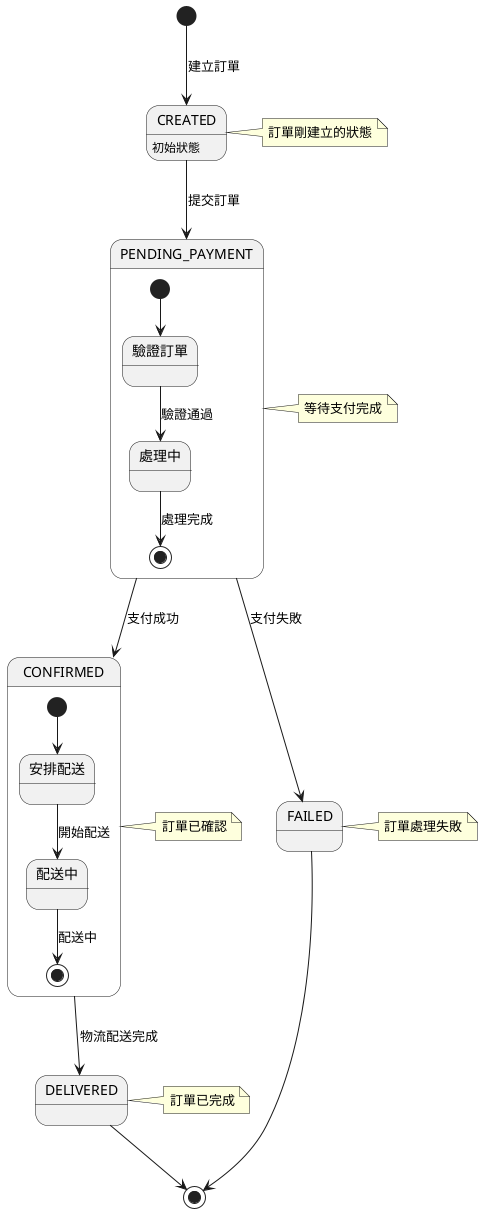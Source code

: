 @startuml 訂單狀態圖
skinparam state {
    BackgroundColor<<initial>> #85BBF0
    BackgroundColor<<final>> #FFA07A
}

[*] --> CREATED : 建立訂單
state CREATED : 初始狀態
CREATED --> PENDING_PAYMENT : 提交訂單

state PENDING_PAYMENT {
    state "驗證訂單" as VALIDATING
    state "處理中" as PROCESSING
    [*] --> VALIDATING
    VALIDATING --> PROCESSING : 驗證通過
    PROCESSING --> [*] : 處理完成
}

PENDING_PAYMENT --> CONFIRMED : 支付成功
PENDING_PAYMENT --> FAILED : 支付失敗

state CONFIRMED {
    state "安排配送" as ARRANGING_DELIVERY
    state "配送中" as SHIPPING
    [*] --> ARRANGING_DELIVERY
    ARRANGING_DELIVERY --> SHIPPING : 開始配送
    SHIPPING --> [*] : 配送中
}

CONFIRMED --> DELIVERED : 物流配送完成
DELIVERED --> [*]
FAILED --> [*]

note right of CREATED
  訂單剛建立的狀態
end note

note right of PENDING_PAYMENT
  等待支付完成
end note

note right of CONFIRMED
  訂單已確認
end note

note right of DELIVERED
  訂單已完成
end note

note right of FAILED
  訂單處理失敗
end note

@enduml
